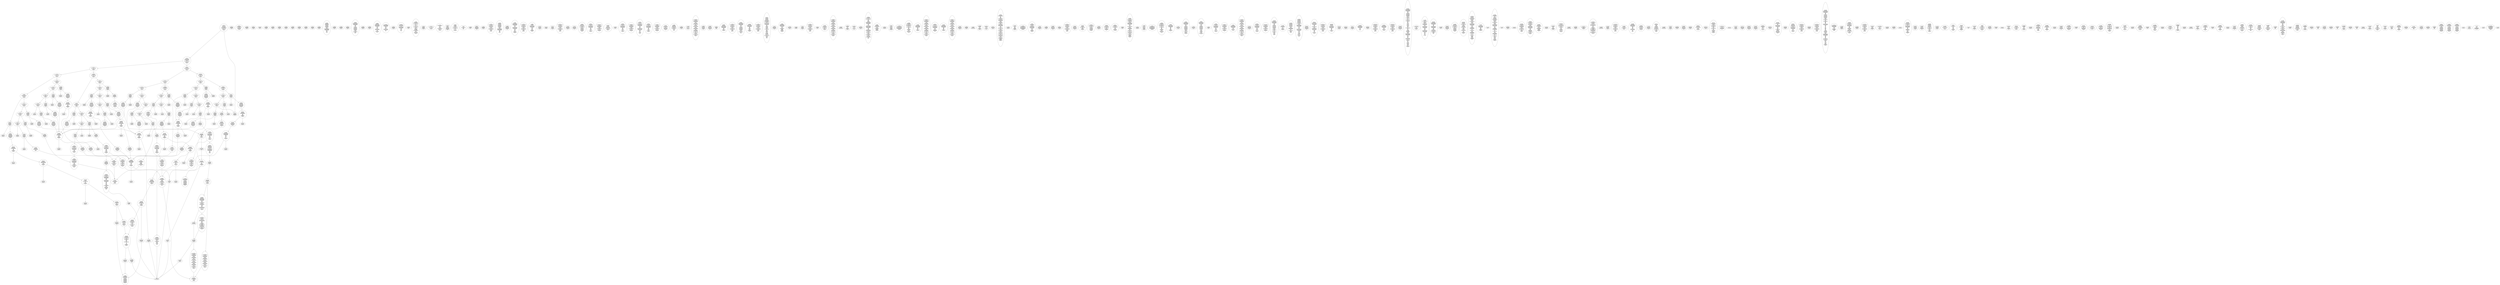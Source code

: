 /* Generated by GvGen v.1.0 (https://www.github.com/stricaud/gvgen) */

digraph G {
compound=true;
   node1 [label="[anywhere]"];
   node2 [label="# 0x0
PUSHX Data
PUSHX Data
MSTORE
PUSHX LogicData
CALLDATASIZE
LT
PUSHX Data
JUMPI
"];
   node3 [label="# 0xd
PUSHX Data
CALLDATALOAD
PUSHX BitData
SHR
PUSHX LogicData
GT
PUSHX Data
JUMPI
"];
   node4 [label="# 0x1e
PUSHX LogicData
GT
PUSHX Data
JUMPI
"];
   node5 [label="# 0x29
PUSHX LogicData
GT
PUSHX Data
JUMPI
"];
   node6 [label="# 0x34
PUSHX LogicData
EQ
PUSHX Data
JUMPI
"];
   node7 [label="# 0x3f
PUSHX LogicData
EQ
PUSHX Data
JUMPI
"];
   node8 [label="# 0x4a
PUSHX LogicData
EQ
PUSHX Data
JUMPI
"];
   node9 [label="# 0x55
PUSHX LogicData
EQ
PUSHX Data
JUMPI
"];
   node10 [label="# 0x60
PUSHX Data
REVERT
"];
   node11 [label="# 0x64
JUMPDEST
PUSHX LogicData
EQ
PUSHX Data
JUMPI
"];
   node12 [label="# 0x70
PUSHX LogicData
EQ
PUSHX Data
JUMPI
"];
   node13 [label="# 0x7b
PUSHX LogicData
EQ
PUSHX Data
JUMPI
"];
   node14 [label="# 0x86
PUSHX LogicData
EQ
PUSHX Data
JUMPI
"];
   node15 [label="# 0x91
PUSHX Data
REVERT
"];
   node16 [label="# 0x95
JUMPDEST
PUSHX LogicData
GT
PUSHX Data
JUMPI
"];
   node17 [label="# 0xa1
PUSHX LogicData
EQ
PUSHX Data
JUMPI
"];
   node18 [label="# 0xac
PUSHX LogicData
EQ
PUSHX Data
JUMPI
"];
   node19 [label="# 0xb7
PUSHX LogicData
EQ
PUSHX Data
JUMPI
"];
   node20 [label="# 0xc2
PUSHX LogicData
EQ
PUSHX Data
JUMPI
"];
   node21 [label="# 0xcd
PUSHX Data
REVERT
"];
   node22 [label="# 0xd1
JUMPDEST
PUSHX LogicData
EQ
PUSHX Data
JUMPI
"];
   node23 [label="# 0xdd
PUSHX LogicData
EQ
PUSHX Data
JUMPI
"];
   node24 [label="# 0xe8
PUSHX LogicData
EQ
PUSHX Data
JUMPI
"];
   node25 [label="# 0xf3
PUSHX Data
REVERT
"];
   node26 [label="# 0xf7
JUMPDEST
PUSHX LogicData
GT
PUSHX Data
JUMPI
"];
   node27 [label="# 0x103
PUSHX LogicData
GT
PUSHX Data
JUMPI
"];
   node28 [label="# 0x10e
PUSHX LogicData
EQ
PUSHX Data
JUMPI
"];
   node29 [label="# 0x119
PUSHX LogicData
EQ
PUSHX Data
JUMPI
"];
   node30 [label="# 0x124
PUSHX LogicData
EQ
PUSHX Data
JUMPI
"];
   node31 [label="# 0x12f
PUSHX LogicData
EQ
PUSHX Data
JUMPI
"];
   node32 [label="# 0x13a
PUSHX Data
REVERT
"];
   node33 [label="# 0x13e
JUMPDEST
PUSHX LogicData
EQ
PUSHX Data
JUMPI
"];
   node34 [label="# 0x14a
PUSHX LogicData
EQ
PUSHX Data
JUMPI
"];
   node35 [label="# 0x155
PUSHX LogicData
EQ
PUSHX Data
JUMPI
"];
   node36 [label="# 0x160
PUSHX Data
REVERT
"];
   node37 [label="# 0x164
JUMPDEST
PUSHX LogicData
GT
PUSHX Data
JUMPI
"];
   node38 [label="# 0x170
PUSHX LogicData
EQ
PUSHX Data
JUMPI
"];
   node39 [label="# 0x17b
PUSHX LogicData
EQ
PUSHX Data
JUMPI
"];
   node40 [label="# 0x186
PUSHX LogicData
EQ
PUSHX Data
JUMPI
"];
   node41 [label="# 0x191
PUSHX LogicData
EQ
PUSHX Data
JUMPI
"];
   node42 [label="# 0x19c
PUSHX Data
REVERT
"];
   node43 [label="# 0x1a0
JUMPDEST
PUSHX LogicData
EQ
PUSHX Data
JUMPI
"];
   node44 [label="# 0x1ac
PUSHX LogicData
EQ
PUSHX Data
JUMPI
"];
   node45 [label="# 0x1b7
PUSHX LogicData
EQ
PUSHX Data
JUMPI
"];
   node46 [label="# 0x1c2
JUMPDEST
PUSHX Data
REVERT
"];
   node47 [label="# 0x1c7
JUMPDEST
CALLVALUE
ISZERO
PUSHX Data
JUMPI
"];
   node48 [label="# 0x1cf
PUSHX Data
REVERT
"];
   node49 [label="# 0x1d3
JUMPDEST
PUSHX Data
PUSHX Data
CALLDATASIZE
PUSHX Data
PUSHX Data
JUMP
"];
   node50 [label="# 0x1e2
JUMPDEST
PUSHX Data
JUMP
"];
   node51 [label="# 0x1e7
JUMPDEST
PUSHX MemData
MLOAD
ISZERO
ISZERO
MSTORE
PUSHX ArithData
ADD
"];
   node52 [label="# 0x1f3
JUMPDEST
PUSHX MemData
MLOAD
SUB
RETURN
"];
   node53 [label="# 0x1fc
JUMPDEST
CALLVALUE
ISZERO
PUSHX Data
JUMPI
"];
   node54 [label="# 0x204
PUSHX Data
REVERT
"];
   node55 [label="# 0x208
JUMPDEST
PUSHX Data
PUSHX Data
JUMP
"];
   node56 [label="# 0x211
JUMPDEST
PUSHX MemData
MLOAD
PUSHX Data
PUSHX Data
JUMP
"];
   node57 [label="# 0x21e
JUMPDEST
CALLVALUE
ISZERO
PUSHX Data
JUMPI
"];
   node58 [label="# 0x226
PUSHX Data
REVERT
"];
   node59 [label="# 0x22a
JUMPDEST
PUSHX Data
PUSHX Data
CALLDATASIZE
PUSHX Data
PUSHX Data
JUMP
"];
   node60 [label="# 0x239
JUMPDEST
PUSHX Data
JUMP
"];
   node61 [label="# 0x23e
JUMPDEST
PUSHX MemData
MLOAD
PUSHX ArithData
PUSHX BitData
PUSHX BitData
SHL
SUB
AND
MSTORE
PUSHX ArithData
ADD
PUSHX Data
JUMP
"];
   node62 [label="# 0x256
JUMPDEST
CALLVALUE
ISZERO
PUSHX Data
JUMPI
"];
   node63 [label="# 0x25e
PUSHX Data
REVERT
"];
   node64 [label="# 0x262
JUMPDEST
PUSHX Data
PUSHX Data
CALLDATASIZE
PUSHX Data
PUSHX Data
JUMP
"];
   node65 [label="# 0x271
JUMPDEST
PUSHX Data
JUMP
"];
   node66 [label="# 0x276
JUMPDEST
STOP
"];
   node67 [label="# 0x278
JUMPDEST
CALLVALUE
ISZERO
PUSHX Data
JUMPI
"];
   node68 [label="# 0x280
PUSHX Data
REVERT
"];
   node69 [label="# 0x284
JUMPDEST
PUSHX StorData
SLOAD
PUSHX StorData
SLOAD
SUB
"];
   node70 [label="# 0x28d
JUMPDEST
PUSHX MemData
MLOAD
MSTORE
PUSHX ArithData
ADD
PUSHX Data
JUMP
"];
   node71 [label="# 0x29b
JUMPDEST
CALLVALUE
ISZERO
PUSHX Data
JUMPI
"];
   node72 [label="# 0x2a3
PUSHX Data
REVERT
"];
   node73 [label="# 0x2a7
JUMPDEST
PUSHX Data
PUSHX Data
CALLDATASIZE
PUSHX Data
PUSHX Data
JUMP
"];
   node74 [label="# 0x2b6
JUMPDEST
PUSHX Data
JUMP
"];
   node75 [label="# 0x2bb
JUMPDEST
CALLVALUE
ISZERO
PUSHX Data
JUMPI
"];
   node76 [label="# 0x2c3
PUSHX Data
REVERT
"];
   node77 [label="# 0x2c7
JUMPDEST
PUSHX Data
PUSHX Data
JUMP
"];
   node78 [label="# 0x2d0
JUMPDEST
CALLVALUE
ISZERO
PUSHX Data
JUMPI
"];
   node79 [label="# 0x2d8
PUSHX Data
REVERT
"];
   node80 [label="# 0x2dc
JUMPDEST
PUSHX Data
PUSHX Data
CALLDATASIZE
PUSHX Data
PUSHX Data
JUMP
"];
   node81 [label="# 0x2eb
JUMPDEST
PUSHX Data
JUMP
"];
   node82 [label="# 0x2f0
JUMPDEST
CALLVALUE
ISZERO
PUSHX Data
JUMPI
"];
   node83 [label="# 0x2f8
PUSHX Data
REVERT
"];
   node84 [label="# 0x2fc
JUMPDEST
PUSHX StorData
SLOAD
PUSHX Data
PUSHX BitData
AND
JUMP
"];
   node85 [label="# 0x30a
JUMPDEST
CALLVALUE
ISZERO
PUSHX Data
JUMPI
"];
   node86 [label="# 0x312
PUSHX Data
REVERT
"];
   node87 [label="# 0x316
JUMPDEST
PUSHX Data
PUSHX Data
CALLDATASIZE
PUSHX Data
PUSHX Data
JUMP
"];
   node88 [label="# 0x325
JUMPDEST
PUSHX Data
JUMP
"];
   node89 [label="# 0x32a
JUMPDEST
CALLVALUE
ISZERO
PUSHX Data
JUMPI
"];
   node90 [label="# 0x332
PUSHX Data
REVERT
"];
   node91 [label="# 0x336
JUMPDEST
PUSHX Data
PUSHX Data
CALLDATASIZE
PUSHX Data
PUSHX Data
JUMP
"];
   node92 [label="# 0x345
JUMPDEST
PUSHX Data
JUMP
"];
   node93 [label="# 0x34a
JUMPDEST
PUSHX Data
PUSHX Data
CALLDATASIZE
PUSHX Data
PUSHX Data
JUMP
"];
   node94 [label="# 0x358
JUMPDEST
PUSHX Data
JUMP
"];
   node95 [label="# 0x35d
JUMPDEST
CALLVALUE
ISZERO
PUSHX Data
JUMPI
"];
   node96 [label="# 0x365
PUSHX Data
REVERT
"];
   node97 [label="# 0x369
JUMPDEST
PUSHX Data
PUSHX Data
CALLDATASIZE
PUSHX Data
PUSHX Data
JUMP
"];
   node98 [label="# 0x378
JUMPDEST
PUSHX Data
JUMP
"];
   node99 [label="# 0x37d
JUMPDEST
CALLVALUE
ISZERO
PUSHX Data
JUMPI
"];
   node100 [label="# 0x385
PUSHX Data
REVERT
"];
   node101 [label="# 0x389
JUMPDEST
PUSHX Data
PUSHX Data
JUMP
"];
   node102 [label="# 0x392
JUMPDEST
CALLVALUE
ISZERO
PUSHX Data
JUMPI
"];
   node103 [label="# 0x39a
PUSHX Data
REVERT
"];
   node104 [label="# 0x39e
JUMPDEST
PUSHX Data
PUSHX Data
CALLDATASIZE
PUSHX Data
PUSHX Data
JUMP
"];
   node105 [label="# 0x3ad
JUMPDEST
PUSHX Data
JUMP
"];
   node106 [label="# 0x3b2
JUMPDEST
CALLVALUE
ISZERO
PUSHX Data
JUMPI
"];
   node107 [label="# 0x3ba
PUSHX Data
REVERT
"];
   node108 [label="# 0x3be
JUMPDEST
PUSHX Data
PUSHX Data
JUMP
"];
   node109 [label="# 0x3c7
JUMPDEST
CALLVALUE
ISZERO
PUSHX Data
JUMPI
"];
   node110 [label="# 0x3cf
PUSHX Data
REVERT
"];
   node111 [label="# 0x3d3
JUMPDEST
PUSHX StorData
SLOAD
PUSHX ArithData
PUSHX BitData
PUSHX BitData
SHL
SUB
AND
PUSHX Data
JUMP
"];
   node112 [label="# 0x3e5
JUMPDEST
CALLVALUE
ISZERO
PUSHX Data
JUMPI
"];
   node113 [label="# 0x3ed
PUSHX Data
REVERT
"];
   node114 [label="# 0x3f1
JUMPDEST
PUSHX Data
PUSHX Data
JUMP
"];
   node115 [label="# 0x3fa
JUMPDEST
CALLVALUE
ISZERO
PUSHX Data
JUMPI
"];
   node116 [label="# 0x402
PUSHX Data
REVERT
"];
   node117 [label="# 0x406
JUMPDEST
PUSHX Data
PUSHX Data
CALLDATASIZE
PUSHX Data
PUSHX Data
JUMP
"];
   node118 [label="# 0x415
JUMPDEST
PUSHX Data
JUMP
"];
   node119 [label="# 0x41a
JUMPDEST
CALLVALUE
ISZERO
PUSHX Data
JUMPI
"];
   node120 [label="# 0x422
PUSHX Data
REVERT
"];
   node121 [label="# 0x426
JUMPDEST
PUSHX Data
PUSHX Data
CALLDATASIZE
PUSHX Data
PUSHX Data
JUMP
"];
   node122 [label="# 0x435
JUMPDEST
PUSHX Data
JUMP
"];
   node123 [label="# 0x43a
JUMPDEST
CALLVALUE
ISZERO
PUSHX Data
JUMPI
"];
   node124 [label="# 0x442
PUSHX Data
REVERT
"];
   node125 [label="# 0x446
JUMPDEST
PUSHX Data
PUSHX Data
CALLDATASIZE
PUSHX Data
PUSHX Data
JUMP
"];
   node126 [label="# 0x455
JUMPDEST
PUSHX Data
PUSHX Data
MSTORE
PUSHX Data
MSTORE
PUSHX Data
SHA3
SLOAD
PUSHX ArithData
PUSHX BitData
PUSHX BitData
SHL
SUB
AND
JUMP
"];
   node127 [label="# 0x470
JUMPDEST
CALLVALUE
ISZERO
PUSHX Data
JUMPI
"];
   node128 [label="# 0x478
PUSHX Data
REVERT
"];
   node129 [label="# 0x47c
JUMPDEST
PUSHX Data
PUSHX Data
CALLDATASIZE
PUSHX Data
PUSHX Data
JUMP
"];
   node130 [label="# 0x48b
JUMPDEST
PUSHX Data
JUMP
"];
   node131 [label="# 0x490
JUMPDEST
CALLVALUE
ISZERO
PUSHX Data
JUMPI
"];
   node132 [label="# 0x498
PUSHX Data
REVERT
"];
   node133 [label="# 0x49c
JUMPDEST
PUSHX Data
PUSHX Data
CALLDATASIZE
PUSHX Data
PUSHX Data
JUMP
"];
   node134 [label="# 0x4ab
JUMPDEST
PUSHX Data
JUMP
"];
   node135 [label="# 0x4b0
JUMPDEST
CALLVALUE
ISZERO
PUSHX Data
JUMPI
"];
   node136 [label="# 0x4b8
PUSHX Data
REVERT
"];
   node137 [label="# 0x4bc
JUMPDEST
PUSHX Data
PUSHX Data
JUMP
"];
   node138 [label="# 0x4e4
JUMPDEST
CALLVALUE
ISZERO
PUSHX Data
JUMPI
"];
   node139 [label="# 0x4ec
PUSHX Data
REVERT
"];
   node140 [label="# 0x4f0
JUMPDEST
PUSHX Data
PUSHX StorData
SLOAD
JUMP
"];
   node141 [label="# 0x4fa
JUMPDEST
CALLVALUE
ISZERO
PUSHX Data
JUMPI
"];
   node142 [label="# 0x502
PUSHX Data
REVERT
"];
   node143 [label="# 0x506
JUMPDEST
PUSHX Data
PUSHX Data
CALLDATASIZE
PUSHX Data
PUSHX Data
JUMP
"];
   node144 [label="# 0x515
JUMPDEST
PUSHX Data
JUMP
"];
   node145 [label="# 0x51a
JUMPDEST
CALLVALUE
ISZERO
PUSHX Data
JUMPI
"];
   node146 [label="# 0x522
PUSHX Data
REVERT
"];
   node147 [label="# 0x526
JUMPDEST
PUSHX Data
PUSHX Data
CALLDATASIZE
PUSHX Data
PUSHX Data
JUMP
"];
   node148 [label="# 0x535
JUMPDEST
PUSHX ArithData
PUSHX BitData
PUSHX BitData
SHL
SUB
AND
PUSHX Data
MSTORE
PUSHX Data
PUSHX Data
MSTORE
PUSHX Data
SHA3
SLOAD
PUSHX BitData
AND
JUMP
"];
   node149 [label="# 0x553
JUMPDEST
CALLVALUE
ISZERO
PUSHX Data
JUMPI
"];
   node150 [label="# 0x55b
PUSHX Data
REVERT
"];
   node151 [label="# 0x55f
JUMPDEST
PUSHX Data
PUSHX Data
CALLDATASIZE
PUSHX Data
PUSHX Data
JUMP
"];
   node152 [label="# 0x56e
JUMPDEST
PUSHX Data
JUMP
"];
   node153 [label="# 0x573
JUMPDEST
CALLVALUE
ISZERO
PUSHX Data
JUMPI
"];
   node154 [label="# 0x57b
PUSHX Data
REVERT
"];
   node155 [label="# 0x57f
JUMPDEST
PUSHX Data
PUSHX Data
CALLDATASIZE
PUSHX Data
PUSHX Data
JUMP
"];
   node156 [label="# 0x58e
JUMPDEST
PUSHX Data
JUMP
"];
   node157 [label="# 0x593
JUMPDEST
PUSHX Data
PUSHX ArithData
PUSHX BitData
PUSHX BitData
SHL
SUB
NOT
AND
PUSHX BitData
PUSHX BitData
SHL
EQ
PUSHX Data
JUMPI
"];
   node158 [label="# 0x5af
PUSHX ArithData
PUSHX BitData
PUSHX BitData
SHL
SUB
NOT
AND
PUSHX BitData
PUSHX BitData
SHL
EQ
"];
   node159 [label="# 0x5c4
JUMPDEST
PUSHX Data
JUMPI
"];
   node160 [label="# 0x5ca
PUSHX BitData
PUSHX BitData
SHL
PUSHX ArithData
PUSHX BitData
PUSHX BitData
SHL
SUB
NOT
AND
EQ
"];
   node161 [label="# 0x5df
JUMPDEST
JUMP
"];
   node162 [label="# 0x5e5
JUMPDEST
PUSHX Data
PUSHX StorData
SLOAD
PUSHX Data
PUSHX Data
JUMP
"];
   node163 [label="# 0x5f4
JUMPDEST
PUSHX ArithData
ADD
PUSHX ArithData
DIV
MUL
PUSHX ArithData
ADD
PUSHX MemData
MLOAD
ADD
PUSHX Data
MSTORE
MSTORE
PUSHX ArithData
ADD
SLOAD
PUSHX Data
PUSHX Data
JUMP
"];
   node164 [label="# 0x620
JUMPDEST
ISZERO
PUSHX Data
JUMPI
"];
   node165 [label="# 0x627
PUSHX LogicData
LT
PUSHX Data
JUMPI
"];
   node166 [label="# 0x62f
PUSHX ArithData
SLOAD
DIV
MUL
MSTORE
PUSHX ArithData
ADD
PUSHX Data
JUMP
"];
   node167 [label="# 0x642
JUMPDEST
ADD
PUSHX Data
MSTORE
PUSHX Data
PUSHX Data
SHA3
"];
   node168 [label="# 0x650
JUMPDEST
SLOAD
MSTORE
PUSHX ArithData
ADD
PUSHX ArithData
ADD
GT
PUSHX Data
JUMPI
"];
   node169 [label="# 0x664
SUB
PUSHX BitData
AND
ADD
"];
   node170 [label="# 0x66d
JUMPDEST
JUMP
"];
   node171 [label="# 0x677
JUMPDEST
PUSHX Data
PUSHX Data
PUSHX Data
JUMP
"];
   node172 [label="# 0x682
JUMPDEST
PUSHX Data
JUMPI
"];
   node173 [label="# 0x687
PUSHX MemData
MLOAD
PUSHX BitData
PUSHX BitData
SHL
MSTORE
PUSHX ArithData
ADD
PUSHX MemData
MLOAD
SUB
REVERT
"];
   node174 [label="# 0x69f
JUMPDEST
PUSHX Data
MSTORE
PUSHX Data
PUSHX Data
MSTORE
PUSHX Data
SHA3
SLOAD
PUSHX ArithData
PUSHX BitData
PUSHX BitData
SHL
SUB
AND
JUMP
"];
   node175 [label="# 0x6bb
JUMPDEST
PUSHX Data
PUSHX Data
PUSHX Data
JUMP
"];
   node176 [label="# 0x6c6
JUMPDEST
PUSHX ArithData
PUSHX BitData
PUSHX BitData
SHL
SUB
AND
PUSHX ArithData
PUSHX BitData
PUSHX BitData
SHL
SUB
AND
EQ
ISZERO
PUSHX Data
JUMPI
"];
   node177 [label="# 0x6e3
PUSHX MemData
MLOAD
PUSHX BitData
PUSHX BitData
SHL
MSTORE
PUSHX ArithData
ADD
PUSHX MemData
MLOAD
SUB
REVERT
"];
   node178 [label="# 0x6fb
JUMPDEST
CALLER
PUSHX ArithData
PUSHX BitData
PUSHX BitData
SHL
SUB
AND
EQ
ISZERO
PUSHX Data
JUMPI
"];
   node179 [label="# 0x70f
PUSHX Data
CALLER
PUSHX Data
JUMP
"];
   node180 [label="# 0x719
JUMPDEST
ISZERO
"];
   node181 [label="# 0x71b
JUMPDEST
ISZERO
PUSHX Data
JUMPI
"];
   node182 [label="# 0x721
PUSHX MemData
MLOAD
PUSHX BitData
PUSHX BitData
SHL
MSTORE
PUSHX ArithData
ADD
PUSHX MemData
MLOAD
SUB
REVERT
"];
   node183 [label="# 0x739
JUMPDEST
PUSHX Data
PUSHX Data
JUMP
"];
   node184 [label="# 0x744
JUMPDEST
JUMP
"];
   node185 [label="# 0x749
JUMPDEST
PUSHX Data
PUSHX Data
JUMP
"];
   node186 [label="# 0x754
JUMPDEST
PUSHX StorData
SLOAD
PUSHX ArithData
PUSHX BitData
PUSHX BitData
SHL
SUB
AND
CALLER
EQ
PUSHX Data
JUMPI
"];
   node187 [label="# 0x767
PUSHX MemData
MLOAD
PUSHX BitData
PUSHX BitData
SHL
MSTORE
PUSHX ArithData
ADD
PUSHX Data
PUSHX Data
JUMP
"];
   node188 [label="# 0x77e
JUMPDEST
PUSHX MemData
MLOAD
SUB
REVERT
"];
   node189 [label="# 0x787
JUMPDEST
SELFBALANCE
PUSHX Data
PUSHX Data
PUSHX StorData
SLOAD
PUSHX ArithData
PUSHX BitData
PUSHX BitData
SHL
SUB
AND
JUMP
"];
   node190 [label="# 0x79d
JUMPDEST
PUSHX Data
JUMP
"];
   node191 [label="# 0x7a3
JUMPDEST
JUMP
"];
   node192 [label="# 0x7a6
JUMPDEST
PUSHX Data
PUSHX MemData
MLOAD
PUSHX ArithData
ADD
PUSHX Data
MSTORE
PUSHX Data
MSTORE
PUSHX Data
JUMP
"];
   node193 [label="# 0x7c1
JUMPDEST
PUSHX StorData
SLOAD
PUSHX ArithData
PUSHX BitData
PUSHX BitData
SHL
SUB
AND
CALLER
EQ
PUSHX Data
JUMPI
"];
   node194 [label="# 0x7d4
PUSHX MemData
MLOAD
PUSHX BitData
PUSHX BitData
SHL
MSTORE
PUSHX ArithData
ADD
PUSHX Data
PUSHX Data
JUMP
"];
   node195 [label="# 0x7eb
JUMPDEST
MLOAD
PUSHX Data
PUSHX Data
PUSHX ArithData
ADD
PUSHX Data
JUMP
"];
   node196 [label="# 0x7fe
JUMPDEST
JUMP
"];
   node197 [label="# 0x802
JUMPDEST
PUSHX StorData
SLOAD
PUSHX ArithData
PUSHX BitData
PUSHX BitData
SHL
SUB
AND
CALLER
EQ
PUSHX Data
JUMPI
"];
   node198 [label="# 0x815
PUSHX MemData
MLOAD
PUSHX BitData
PUSHX BitData
SHL
MSTORE
PUSHX ArithData
ADD
PUSHX Data
PUSHX Data
JUMP
"];
   node199 [label="# 0x82c
JUMPDEST
PUSHX StorData
SLOAD
PUSHX ArithData
PUSHX BitData
PUSHX BitData
SHL
SUB
NOT
AND
PUSHX ArithData
PUSHX BitData
PUSHX BitData
SHL
SUB
AND
OR
SSTORE
JUMP
"];
   node200 [label="# 0x84e
JUMPDEST
PUSHX StorData
SLOAD
PUSHX ArithData
PUSHX BitData
PUSHX BitData
SHL
SUB
AND
CALLER
EQ
PUSHX Data
JUMPI
"];
   node201 [label="# 0x861
PUSHX MemData
MLOAD
PUSHX BitData
PUSHX BitData
SHL
MSTORE
PUSHX ArithData
ADD
PUSHX Data
PUSHX Data
JUMP
"];
   node202 [label="# 0x878
JUMPDEST
PUSHX StorData
SLOAD
PUSHX Data
PUSHX Data
PUSHX Data
JUMP
"];
   node203 [label="# 0x886
JUMPDEST
PUSHX Data
PUSHX Data
PUSHX StorData
SLOAD
PUSHX StorData
SLOAD
SUB
JUMP
"];
   node204 [label="# 0x897
JUMPDEST
PUSHX Data
JUMP
"];
   node205 [label="# 0x89d
JUMPDEST
LT
PUSHX Data
JUMPI
"];
   node206 [label="# 0x8a3
PUSHX MemData
MLOAD
PUSHX BitData
PUSHX BitData
SHL
MSTORE
PUSHX Data
PUSHX ArithData
ADD
MSTORE
PUSHX Data
PUSHX ArithData
ADD
MSTORE
PUSHX Data
PUSHX ArithData
ADD
MSTORE
PUSHX BitData
PUSHX BitData
SHL
PUSHX ArithData
ADD
MSTORE
PUSHX ArithData
ADD
PUSHX Data
JUMP
"];
   node207 [label="# 0x8fb
JUMPDEST
PUSHX Data
CALLER
PUSHX Data
JUMP
"];
   node208 [label="# 0x905
JUMPDEST
PUSHX Data
PUSHX Data
PUSHX Data
JUMP
"];
   node209 [label="# 0x910
JUMPDEST
MLOAD
JUMP
"];
   node210 [label="# 0x917
JUMPDEST
PUSHX StorData
SLOAD
PUSHX ArithData
PUSHX BitData
PUSHX BitData
SHL
SUB
AND
CALLER
EQ
PUSHX Data
JUMPI
"];
   node211 [label="# 0x92a
PUSHX MemData
MLOAD
PUSHX BitData
PUSHX BitData
SHL
MSTORE
PUSHX ArithData
ADD
PUSHX Data
PUSHX Data
JUMP
"];
   node212 [label="# 0x941
JUMPDEST
PUSHX StorData
SLOAD
PUSHX BitData
NOT
AND
PUSHX BitData
AND
ISZERO
OR
SSTORE
JUMP
"];
   node213 [label="# 0x955
JUMPDEST
PUSHX Data
PUSHX ArithData
PUSHX BitData
PUSHX BitData
SHL
SUB
AND
PUSHX Data
JUMPI
"];
   node214 [label="# 0x966
PUSHX MemData
MLOAD
PUSHX BitData
PUSHX BitData
SHL
MSTORE
PUSHX ArithData
ADD
PUSHX MemData
MLOAD
SUB
REVERT
"];
   node215 [label="# 0x97e
JUMPDEST
PUSHX ArithData
PUSHX BitData
PUSHX BitData
SHL
SUB
AND
PUSHX Data
MSTORE
PUSHX Data
PUSHX Data
MSTORE
PUSHX Data
SHA3
SLOAD
PUSHX BitData
AND
JUMP
"];
   node216 [label="# 0x9a4
JUMPDEST
PUSHX StorData
SLOAD
PUSHX ArithData
PUSHX BitData
PUSHX BitData
SHL
SUB
AND
CALLER
EQ
PUSHX Data
JUMPI
"];
   node217 [label="# 0x9b7
PUSHX MemData
MLOAD
PUSHX BitData
PUSHX BitData
SHL
MSTORE
PUSHX ArithData
ADD
PUSHX Data
PUSHX Data
JUMP
"];
   node218 [label="# 0x9ce
JUMPDEST
PUSHX Data
PUSHX Data
PUSHX Data
JUMP
"];
   node219 [label="# 0x9d8
JUMPDEST
JUMP
"];
   node220 [label="# 0x9da
JUMPDEST
PUSHX Data
PUSHX StorData
SLOAD
PUSHX Data
PUSHX Data
JUMP
"];
   node221 [label="# 0x9e9
JUMPDEST
PUSHX ArithData
PUSHX BitData
PUSHX BitData
SHL
SUB
AND
CALLER
EQ
ISZERO
PUSHX Data
JUMPI
"];
   node222 [label="# 0x9fb
PUSHX MemData
MLOAD
PUSHX BitData
PUSHX BitData
SHL
MSTORE
PUSHX ArithData
ADD
PUSHX MemData
MLOAD
SUB
REVERT
"];
   node223 [label="# 0xa13
JUMPDEST
CALLER
PUSHX Data
MSTORE
PUSHX Data
PUSHX ArithData
MSTORE
PUSHX MemData
SHA3
PUSHX ArithData
PUSHX BitData
PUSHX BitData
SHL
SUB
AND
MSTORE
MSTORE
SHA3
SLOAD
PUSHX BitData
NOT
AND
ISZERO
ISZERO
OR
SSTORE
MLOAD
MSTORE
PUSHX Data
ADD
PUSHX MemData
MLOAD
SUB
LOGX
JUMP
"];
   node224 [label="# 0xa7f
JUMPDEST
PUSHX Data
PUSHX Data
JUMP
"];
   node225 [label="# 0xa8a
JUMPDEST
PUSHX ArithData
PUSHX BitData
PUSHX BitData
SHL
SUB
AND
EXTCODESIZE
ISZERO
ISZERO
ISZERO
PUSHX Data
JUMPI
"];
   node226 [label="# 0xa9e
PUSHX Data
PUSHX Data
JUMP
"];
   node227 [label="# 0xaaa
JUMPDEST
ISZERO
"];
   node228 [label="# 0xaac
JUMPDEST
ISZERO
PUSHX Data
JUMPI
"];
   node229 [label="# 0xab2
PUSHX MemData
MLOAD
PUSHX BitData
PUSHX BitData
SHL
MSTORE
PUSHX ArithData
ADD
PUSHX MemData
MLOAD
SUB
REVERT
"];
   node230 [label="# 0xaca
JUMPDEST
JUMP
"];
   node231 [label="# 0xad0
JUMPDEST
PUSHX StorData
SLOAD
PUSHX BitData
AND
PUSHX Data
JUMPI
"];
   node232 [label="# 0xadb
PUSHX MemData
MLOAD
PUSHX BitData
PUSHX BitData
SHL
MSTORE
PUSHX Data
PUSHX ArithData
ADD
MSTORE
PUSHX Data
PUSHX ArithData
ADD
MSTORE
PUSHX Data
PUSHX ArithData
ADD
MSTORE
PUSHX BitData
PUSHX BitData
SHL
PUSHX ArithData
ADD
MSTORE
PUSHX ArithData
ADD
PUSHX Data
JUMP
"];
   node233 [label="# 0xb2d
JUMPDEST
PUSHX Data
"];
   node234 [label="# 0xb30
JUMPDEST
MLOAD
LT
ISZERO
PUSHX Data
JUMPI
"];
   node235 [label="# 0xb3a
PUSHX Data
MLOAD
LT
PUSHX Data
JUMPI
"];
   node236 [label="# 0xb46
PUSHX Data
PUSHX Data
JUMP
"];
   node237 [label="# 0xb4d
JUMPDEST
PUSHX ArithData
MUL
PUSHX ArithData
ADD
ADD
MLOAD
CALLER
PUSHX ArithData
PUSHX BitData
PUSHX BitData
SHL
SUB
AND
PUSHX BitData
PUSHX ArithData
PUSHX BitData
PUSHX BitData
SHL
SUB
AND
PUSHX BitData
PUSHX MemData
MLOAD
PUSHX BitData
AND
PUSHX BitData
SHL
MSTORE
PUSHX ArithData
ADD
PUSHX Data
MSTORE
PUSHX ArithData
ADD
JUMP
"];
   node238 [label="# 0xbaf
JUMPDEST
PUSHX Data
PUSHX MemData
MLOAD
SUB
EXTCODESIZE
ISZERO
ISZERO
PUSHX Data
JUMPI
"];
   node239 [label="# 0xbc3
PUSHX Data
REVERT
"];
   node240 [label="# 0xbc7
JUMPDEST
GAS
STATICCALL
ISZERO
ISZERO
PUSHX Data
JUMPI
"];
   node241 [label="# 0xbd2
RETURNDATASIZE
PUSHX Data
RETURNDATACOPY
RETURNDATASIZE
PUSHX Data
REVERT
"];
   node242 [label="# 0xbdb
JUMPDEST
PUSHX MemData
MLOAD
RETURNDATASIZE
PUSHX BitData
NOT
PUSHX ArithData
ADD
AND
ADD
PUSHX Data
MSTORE
ADD
PUSHX Data
PUSHX Data
JUMP
"];
   node243 [label="# 0xbff
JUMPDEST
PUSHX ArithData
PUSHX BitData
PUSHX BitData
SHL
SUB
AND
EQ
PUSHX Data
JUMPI
"];
   node244 [label="# 0xc0e
PUSHX MemData
MLOAD
PUSHX BitData
PUSHX BitData
SHL
MSTORE
PUSHX Data
PUSHX ArithData
ADD
MSTORE
PUSHX Data
PUSHX ArithData
ADD
MSTORE
PUSHX Data
PUSHX ArithData
ADD
MSTORE
PUSHX BitData
PUSHX BitData
SHL
PUSHX ArithData
ADD
MSTORE
PUSHX ArithData
ADD
PUSHX Data
JUMP
"];
   node245 [label="# 0xc73
JUMPDEST
PUSHX StorData
SLOAD
PUSHX ArithData
PUSHX BitData
PUSHX BitData
SHL
SUB
AND
PUSHX Data
PUSHX Data
JUMP
"];
   node246 [label="# 0xc88
JUMPDEST
PUSHX ArithData
PUSHX BitData
PUSHX BitData
SHL
SUB
AND
EQ
PUSHX Data
JUMPI
"];
   node247 [label="# 0xc97
PUSHX MemData
MLOAD
PUSHX BitData
PUSHX BitData
SHL
MSTORE
PUSHX Data
PUSHX ArithData
ADD
MSTORE
PUSHX Data
PUSHX ArithData
ADD
MSTORE
PUSHX Data
PUSHX ArithData
ADD
MSTORE
PUSHX BitData
PUSHX BitData
SHL
PUSHX ArithData
ADD
MSTORE
PUSHX ArithData
ADD
PUSHX Data
JUMP
"];
   node248 [label="# 0xcef
JUMPDEST
PUSHX Data
PUSHX Data
JUMP
"];
   node249 [label="# 0xcfa
JUMPDEST
PUSHX Data
JUMP
"];
   node250 [label="# 0xd02
JUMPDEST
PUSHX Data
"];
   node251 [label="# 0xd06
JUMPDEST
MLOAD
LT
ISZERO
PUSHX Data
JUMPI
"];
   node252 [label="# 0xd10
PUSHX Data
MLOAD
LT
PUSHX Data
JUMPI
"];
   node253 [label="# 0xd1c
PUSHX Data
PUSHX Data
JUMP
"];
   node254 [label="# 0xd23
JUMPDEST
PUSHX ArithData
MUL
ADD
ADD
MLOAD
PUSHX MemData
MLOAD
PUSHX BitData
PUSHX BitData
SHL
MSTORE
CALLER
PUSHX ArithData
ADD
MSTORE
PUSHX ArithData
PUSHX BitData
PUSHX BitData
SHL
SUB
PUSHX BitData
AND
PUSHX ArithData
ADD
MSTORE
PUSHX ArithData
ADD
MSTORE
PUSHX BitData
AND
PUSHX Data
PUSHX ArithData
ADD
PUSHX Data
PUSHX MemData
MLOAD
SUB
PUSHX Data
EXTCODESIZE
ISZERO
ISZERO
PUSHX Data
JUMPI
"];
   node255 [label="# 0xdbf
PUSHX Data
REVERT
"];
   node256 [label="# 0xdc3
JUMPDEST
GAS
CALL
ISZERO
ISZERO
PUSHX Data
JUMPI
"];
   node257 [label="# 0xdce
RETURNDATASIZE
PUSHX Data
RETURNDATACOPY
RETURNDATASIZE
PUSHX Data
REVERT
"];
   node258 [label="# 0xdd7
JUMPDEST
PUSHX StorData
SLOAD
PUSHX Data
PUSHX ArithData
PUSHX BitData
PUSHX BitData
SHL
SUB
AND
CALLER
PUSHX Data
JUMP
"];
   node259 [label="# 0xdf3
JUMPDEST
PUSHX Data
PUSHX Data
JUMP
"];
   node260 [label="# 0xdfe
JUMPDEST
PUSHX Data
JUMP
"];
   node261 [label="# 0xe06
JUMPDEST
PUSHX Data
PUSHX Data
PUSHX Data
JUMP
"];
   node262 [label="# 0xe11
JUMPDEST
PUSHX Data
JUMPI
"];
   node263 [label="# 0xe16
PUSHX MemData
MLOAD
PUSHX BitData
PUSHX BitData
SHL
MSTORE
PUSHX ArithData
ADD
PUSHX MemData
MLOAD
SUB
REVERT
"];
   node264 [label="# 0xe2e
JUMPDEST
PUSHX Data
PUSHX Data
PUSHX Data
JUMP
"];
   node265 [label="# 0xe38
JUMPDEST
MLOAD
PUSHX LogicData
EQ
ISZERO
PUSHX Data
JUMPI
"];
   node266 [label="# 0xe45
PUSHX MemData
MLOAD
PUSHX ArithData
ADD
PUSHX Data
MSTORE
PUSHX Data
MSTORE
PUSHX Data
JUMP
"];
   node267 [label="# 0xe59
JUMPDEST
PUSHX Data
PUSHX Data
JUMP
"];
   node268 [label="# 0xe63
JUMPDEST
PUSHX MemData
MLOAD
PUSHX ArithData
ADD
PUSHX Data
PUSHX Data
JUMP
"];
   node269 [label="# 0xe74
JUMPDEST
PUSHX MemData
MLOAD
PUSHX ArithData
SUB
SUB
MSTORE
PUSHX Data
MSTORE
"];
   node270 [label="# 0xe84
JUMPDEST
JUMP
"];
   node271 [label="# 0xe8b
JUMPDEST
PUSHX MemData
MLOAD
PUSHX BitData
PUSHX BitData
SHL
MSTORE
PUSHX ArithData
PUSHX BitData
PUSHX BitData
SHL
SUB
AND
PUSHX ArithData
ADD
MSTORE
PUSHX Data
PUSHX BitData
AND
AND
PUSHX Data
PUSHX ArithData
ADD
PUSHX Data
PUSHX MemData
MLOAD
SUB
EXTCODESIZE
ISZERO
ISZERO
PUSHX Data
JUMPI
"];
   node272 [label="# 0xef2
PUSHX Data
REVERT
"];
   node273 [label="# 0xef6
JUMPDEST
GAS
STATICCALL
ISZERO
ISZERO
PUSHX Data
JUMPI
"];
   node274 [label="# 0xf01
RETURNDATASIZE
PUSHX Data
RETURNDATACOPY
RETURNDATASIZE
PUSHX Data
REVERT
"];
   node275 [label="# 0xf0a
JUMPDEST
PUSHX MemData
MLOAD
RETURNDATASIZE
PUSHX BitData
NOT
PUSHX ArithData
ADD
AND
ADD
PUSHX Data
MSTORE
ADD
PUSHX Data
PUSHX Data
JUMP
"];
   node276 [label="# 0xf2e
JUMPDEST
PUSHX ArithData
PUSHX BitData
PUSHX BitData
SHL
SUB
AND
EQ
ISZERO
PUSHX Data
JUMPI
"];
   node277 [label="# 0xf3e
PUSHX Data
PUSHX Data
JUMP
"];
   node278 [label="# 0xf47
JUMPDEST
PUSHX ArithData
PUSHX BitData
PUSHX BitData
SHL
SUB
AND
PUSHX Data
MSTORE
PUSHX Data
PUSHX Data
MSTORE
PUSHX Data
SHA3
SLOAD
PUSHX BitData
AND
ISZERO
PUSHX Data
JUMPI
"];
   node279 [label="# 0xf69
PUSHX Data
PUSHX Data
JUMP
"];
   node280 [label="# 0xf72
JUMPDEST
PUSHX ArithData
PUSHX BitData
PUSHX BitData
SHL
SUB
AND
PUSHX Data
MSTORE
PUSHX Data
PUSHX Data
MSTORE
PUSHX Data
SHA3
AND
MSTORE
MSTORE
SHA3
SLOAD
PUSHX BitData
AND
"];
   node281 [label="# 0xf9c
JUMPDEST
JUMP
"];
   node282 [label="# 0xfa4
JUMPDEST
PUSHX StorData
SLOAD
PUSHX ArithData
PUSHX BitData
PUSHX BitData
SHL
SUB
AND
CALLER
EQ
PUSHX Data
JUMPI
"];
   node283 [label="# 0xfb7
PUSHX MemData
MLOAD
PUSHX BitData
PUSHX BitData
SHL
MSTORE
PUSHX ArithData
ADD
PUSHX Data
PUSHX Data
JUMP
"];
   node284 [label="# 0xfce
JUMPDEST
PUSHX ArithData
PUSHX BitData
PUSHX BitData
SHL
SUB
AND
PUSHX Data
JUMPI
"];
   node285 [label="# 0xfdd
PUSHX MemData
MLOAD
PUSHX BitData
PUSHX BitData
SHL
MSTORE
PUSHX Data
PUSHX ArithData
ADD
MSTORE
PUSHX Data
PUSHX ArithData
ADD
MSTORE
PUSHX Data
PUSHX ArithData
ADD
MSTORE
PUSHX BitData
PUSHX BitData
SHL
PUSHX ArithData
ADD
MSTORE
PUSHX ArithData
ADD
PUSHX Data
JUMP
"];
   node286 [label="# 0x1033
JUMPDEST
PUSHX Data
PUSHX Data
JUMP
"];
   node287 [label="# 0x103c
JUMPDEST
PUSHX StorData
SLOAD
PUSHX ArithData
PUSHX BitData
PUSHX BitData
SHL
SUB
AND
CALLER
EQ
PUSHX Data
JUMPI
"];
   node288 [label="# 0x104f
PUSHX MemData
MLOAD
PUSHX BitData
PUSHX BitData
SHL
MSTORE
PUSHX ArithData
ADD
PUSHX Data
PUSHX Data
JUMP
"];
   node289 [label="# 0x1066
JUMPDEST
PUSHX ArithData
PUSHX BitData
PUSHX BitData
SHL
SUB
AND
PUSHX Data
MSTORE
PUSHX Data
PUSHX Data
MSTORE
PUSHX Data
SHA3
SLOAD
PUSHX BitData
NOT
AND
PUSHX BitData
AND
ISZERO
OR
SSTORE
JUMP
"];
   node290 [label="# 0x108f
JUMPDEST
PUSHX StorData
SLOAD
LT
ISZERO
PUSHX Data
JUMPI
"];
   node291 [label="# 0x109c
PUSHX Data
MSTORE
PUSHX Data
PUSHX Data
MSTORE
PUSHX Data
SHA3
SLOAD
PUSHX BitData
PUSHX BitData
SHL
DIV
PUSHX BitData
AND
ISZERO
JUMP
"];
   node292 [label="# 0x10ba
JUMPDEST
PUSHX Data
MSTORE
PUSHX Data
PUSHX Data
MSTORE
PUSHX MemData
SHA3
SLOAD
PUSHX ArithData
PUSHX BitData
PUSHX BitData
SHL
SUB
NOT
AND
PUSHX ArithData
PUSHX BitData
PUSHX BitData
SHL
SUB
AND
OR
SSTORE
MLOAD
AND
PUSHX Data
LOGX
JUMP
"];
   node293 [label="# 0x1116
JUMPDEST
PUSHX Data
PUSHX Data
PUSHX Data
JUMP
"];
   node294 [label="# 0x1121
JUMPDEST
PUSHX ArithData
PUSHX BitData
PUSHX BitData
SHL
SUB
AND
PUSHX ArithData
ADD
MLOAD
PUSHX ArithData
PUSHX BitData
PUSHX BitData
SHL
SUB
AND
EQ
PUSHX Data
JUMPI
"];
   node295 [label="# 0x1141
PUSHX MemData
MLOAD
PUSHX BitData
PUSHX BitData
SHL
MSTORE
PUSHX ArithData
ADD
PUSHX MemData
MLOAD
SUB
REVERT
"];
   node296 [label="# 0x1158
JUMPDEST
PUSHX Data
CALLER
PUSHX ArithData
PUSHX BitData
PUSHX BitData
SHL
SUB
AND
EQ
PUSHX Data
JUMPI
"];
   node297 [label="# 0x116c
PUSHX Data
CALLER
PUSHX Data
JUMP
"];
   node298 [label="# 0x1176
JUMPDEST
PUSHX Data
JUMPI
"];
   node299 [label="# 0x117c
CALLER
PUSHX Data
PUSHX Data
JUMP
"];
   node300 [label="# 0x1186
JUMPDEST
PUSHX ArithData
PUSHX BitData
PUSHX BitData
SHL
SUB
AND
EQ
"];
   node301 [label="# 0x1191
JUMPDEST
PUSHX Data
JUMPI
"];
   node302 [label="# 0x1199
PUSHX MemData
MLOAD
PUSHX BitData
PUSHX BitData
SHL
MSTORE
PUSHX ArithData
ADD
PUSHX MemData
MLOAD
SUB
REVERT
"];
   node303 [label="# 0x11b1
JUMPDEST
PUSHX ArithData
PUSHX BitData
PUSHX BitData
SHL
SUB
AND
PUSHX Data
JUMPI
"];
   node304 [label="# 0x11c0
PUSHX MemData
MLOAD
PUSHX BitData
PUSHX BitData
SHL
MSTORE
PUSHX ArithData
ADD
PUSHX MemData
MLOAD
SUB
REVERT
"];
   node305 [label="# 0x11d8
JUMPDEST
PUSHX Data
PUSHX Data
PUSHX Data
JUMP
"];
   node306 [label="# 0x11e4
JUMPDEST
PUSHX ArithData
PUSHX BitData
PUSHX BitData
SHL
SUB
AND
PUSHX Data
MSTORE
PUSHX Data
PUSHX Data
MSTORE
PUSHX Data
SHA3
SLOAD
PUSHX BitData
NOT
AND
PUSHX BitData
AND
PUSHX BitData
NOT
ADD
AND
OR
SSTORE
AND
MSTORE
SHA3
SLOAD
AND
AND
PUSHX ArithData
ADD
AND
OR
SSTORE
MSTORE
PUSHX Data
MSTORE
SHA3
SLOAD
PUSHX ArithData
PUSHX BitData
PUSHX BitData
SHL
SUB
NOT
AND
OR
PUSHX BitData
PUSHX BitData
SHL
TIMESTAMP
AND
MUL
OR
SSTORE
ADD
MSTORE
SHA3
SLOAD
AND
PUSHX Data
JUMPI
"];
   node307 [label="# 0x1280
PUSHX StorData
SLOAD
EQ
PUSHX Data
JUMPI
"];
   node308 [label="# 0x1289
SLOAD
PUSHX ArithData
ADD
MLOAD
PUSHX BitData
AND
PUSHX BitData
PUSHX BitData
SHL
MUL
PUSHX ArithData
PUSHX BitData
PUSHX BitData
SHL
SUB
NOT
AND
PUSHX ArithData
PUSHX BitData
PUSHX BitData
SHL
SUB
AND
OR
OR
SSTORE
"];
   node309 [label="# 0x12ba
JUMPDEST
PUSHX ArithData
PUSHX BitData
PUSHX BitData
SHL
SUB
AND
PUSHX ArithData
PUSHX BitData
PUSHX BitData
SHL
SUB
AND
PUSHX Data
PUSHX MemData
MLOAD
PUSHX MemData
MLOAD
SUB
LOGX
"];
   node310 [label="# 0x12ff
JUMPDEST
JUMP
"];
   node311 [label="# 0x1306
JUMPDEST
SELFBALANCE
LT
ISZERO
PUSHX Data
JUMPI
"];
   node312 [label="# 0x130f
PUSHX MemData
MLOAD
PUSHX BitData
PUSHX BitData
SHL
MSTORE
PUSHX Data
PUSHX ArithData
ADD
MSTORE
PUSHX Data
PUSHX ArithData
ADD
MSTORE
PUSHX Data
PUSHX ArithData
ADD
MSTORE
PUSHX ArithData
ADD
PUSHX Data
JUMP
"];
   node313 [label="# 0x1356
JUMPDEST
PUSHX Data
PUSHX ArithData
PUSHX BitData
PUSHX BitData
SHL
SUB
AND
PUSHX MemData
MLOAD
PUSHX Data
PUSHX MemData
MLOAD
SUB
GAS
CALL
RETURNDATASIZE
PUSHX LogicData
EQ
PUSHX Data
JUMPI
"];
   node314 [label="# 0x1382
PUSHX MemData
MLOAD
PUSHX BitData
NOT
PUSHX ArithData
RETURNDATASIZE
ADD
AND
ADD
PUSHX Data
MSTORE
RETURNDATASIZE
MSTORE
RETURNDATASIZE
PUSHX Data
PUSHX ArithData
ADD
RETURNDATACOPY
PUSHX Data
JUMP
"];
   node315 [label="# 0x13a3
JUMPDEST
PUSHX Data
"];
   node316 [label="# 0x13a8
JUMPDEST
PUSHX Data
JUMPI
"];
   node317 [label="# 0x13b2
PUSHX MemData
MLOAD
PUSHX BitData
PUSHX BitData
SHL
MSTORE
PUSHX Data
PUSHX ArithData
ADD
MSTORE
PUSHX Data
PUSHX ArithData
ADD
MSTORE
PUSHX Data
PUSHX ArithData
ADD
MSTORE
PUSHX Data
PUSHX ArithData
ADD
MSTORE
PUSHX ArithData
ADD
PUSHX Data
JUMP
"];
   node318 [label="# 0x141f
JUMPDEST
PUSHX Data
PUSHX Data
PUSHX Data
JUMP
"];
   node319 [label="# 0x142b
JUMPDEST
PUSHX Data
PUSHX MemData
MLOAD
PUSHX ArithData
ADD
PUSHX Data
MSTORE
PUSHX Data
MSTORE
PUSHX Data
JUMP
"];
   node320 [label="# 0x1445
JUMPDEST
PUSHX Data
MLOAD
PUSHX ArithData
ADD
MSTORE
PUSHX Data
MSTORE
PUSHX ArithData
ADD
MSTORE
ADD
MSTORE
PUSHX StorData
SLOAD
LT
ISZERO
PUSHX Data
JUMPI
"];
   node321 [label="# 0x146e
PUSHX Data
MSTORE
PUSHX Data
PUSHX ArithData
MSTORE
PUSHX Data
SHA3
MLOAD
PUSHX ArithData
ADD
MSTORE
SLOAD
PUSHX ArithData
PUSHX BitData
PUSHX BitData
SHL
SUB
AND
MSTORE
PUSHX BitData
PUSHX BitData
SHL
DIV
PUSHX BitData
AND
ADD
MSTORE
PUSHX BitData
PUSHX BitData
SHL
DIV
PUSHX BitData
AND
ISZERO
ISZERO
ADD
MSTORE
PUSHX Data
JUMPI
"];
   node322 [label="# 0x14c6
MLOAD
PUSHX ArithData
PUSHX BitData
PUSHX BitData
SHL
SUB
AND
ISZERO
PUSHX Data
JUMPI
"];
   node323 [label="# 0x14d6
JUMP
"];
   node324 [label="# 0x14dc
JUMPDEST
PUSHX BitData
NOT
ADD
PUSHX Data
MSTORE
PUSHX Data
PUSHX ArithData
MSTORE
PUSHX Data
SHA3
MLOAD
PUSHX ArithData
ADD
MSTORE
SLOAD
PUSHX ArithData
PUSHX BitData
PUSHX BitData
SHL
SUB
AND
MSTORE
PUSHX BitData
PUSHX BitData
SHL
DIV
PUSHX BitData
AND
ADD
MSTORE
PUSHX BitData
PUSHX BitData
SHL
DIV
PUSHX BitData
AND
ISZERO
ISZERO
ADD
MSTORE
ISZERO
PUSHX Data
JUMPI
"];
   node325 [label="# 0x153b
JUMP
"];
   node326 [label="# 0x1541
JUMPDEST
PUSHX Data
JUMP
"];
   node327 [label="# 0x1546
JUMPDEST
"];
   node328 [label="# 0x1548
JUMPDEST
PUSHX MemData
MLOAD
PUSHX BitData
PUSHX BitData
SHL
MSTORE
PUSHX ArithData
ADD
PUSHX MemData
MLOAD
SUB
REVERT
"];
   node329 [label="# 0x1561
JUMPDEST
PUSHX StorData
SLOAD
PUSHX ArithData
PUSHX BitData
PUSHX BitData
SHL
SUB
AND
PUSHX ArithData
PUSHX BitData
PUSHX BitData
SHL
SUB
NOT
AND
OR
SSTORE
PUSHX MemData
MLOAD
AND
PUSHX Data
PUSHX Data
LOGX
JUMP
"];
   node330 [label="# 0x15b3
JUMPDEST
PUSHX MemData
MLOAD
PUSHX BitData
PUSHX BitData
SHL
MSTORE
PUSHX Data
PUSHX ArithData
PUSHX BitData
PUSHX BitData
SHL
SUB
AND
PUSHX Data
PUSHX Data
CALLER
PUSHX ArithData
ADD
PUSHX Data
JUMP
"];
   node331 [label="# 0x15e8
JUMPDEST
PUSHX Data
PUSHX MemData
MLOAD
SUB
PUSHX Data
EXTCODESIZE
ISZERO
ISZERO
PUSHX Data
JUMPI
"];
   node332 [label="# 0x15fe
PUSHX Data
REVERT
"];
   node333 [label="# 0x1602
JUMPDEST
GAS
CALL
ISZERO
PUSHX Data
JUMPI
"];
   node334 [label="# 0x1610
PUSHX MemData
MLOAD
PUSHX ArithData
RETURNDATASIZE
ADD
PUSHX BitData
NOT
AND
ADD
MSTORE
PUSHX Data
ADD
PUSHX Data
JUMP
"];
   node335 [label="# 0x162f
JUMPDEST
PUSHX Data
"];
   node336 [label="# 0x1632
JUMPDEST
PUSHX Data
JUMPI
"];
   node337 [label="# 0x1637
RETURNDATASIZE
ISZERO
PUSHX Data
JUMPI
"];
   node338 [label="# 0x163f
PUSHX MemData
MLOAD
PUSHX BitData
NOT
PUSHX ArithData
RETURNDATASIZE
ADD
AND
ADD
PUSHX Data
MSTORE
RETURNDATASIZE
MSTORE
RETURNDATASIZE
PUSHX Data
PUSHX ArithData
ADD
RETURNDATACOPY
PUSHX Data
JUMP
"];
   node339 [label="# 0x1660
JUMPDEST
PUSHX Data
"];
   node340 [label="# 0x1665
JUMPDEST
MLOAD
PUSHX Data
JUMPI
"];
   node341 [label="# 0x166d
PUSHX MemData
MLOAD
PUSHX BitData
PUSHX BitData
SHL
MSTORE
PUSHX ArithData
ADD
PUSHX MemData
MLOAD
SUB
REVERT
"];
   node342 [label="# 0x1685
JUMPDEST
MLOAD
PUSHX ArithData
ADD
REVERT
"];
   node343 [label="# 0x168d
JUMPDEST
PUSHX ArithData
PUSHX BitData
PUSHX BitData
SHL
SUB
NOT
AND
PUSHX BitData
PUSHX BitData
SHL
EQ
JUMP
"];
   node344 [label="# 0x16aa
JUMPDEST
PUSHX Data
PUSHX StorData
SLOAD
PUSHX Data
PUSHX Data
JUMP
"];
   node345 [label="# 0x16b9
JUMPDEST
PUSHX Data
PUSHX Data
JUMPI
"];
   node346 [label="# 0x16c1
PUSHX Data
MLOAD
ADD
MSTORE
PUSHX Data
MSTORE
PUSHX BitData
PUSHX BitData
SHL
PUSHX ArithData
ADD
MSTORE
JUMP
"];
   node347 [label="# 0x16dd
JUMPDEST
PUSHX Data
"];
   node348 [label="# 0x16e1
JUMPDEST
ISZERO
PUSHX Data
JUMPI
"];
   node349 [label="# 0x16e8
PUSHX Data
PUSHX Data
JUMP
"];
   node350 [label="# 0x16f1
JUMPDEST
PUSHX Data
PUSHX Data
PUSHX Data
JUMP
"];
   node351 [label="# 0x1700
JUMPDEST
PUSHX Data
JUMP
"];
   node352 [label="# 0x1707
JUMPDEST
PUSHX Data
PUSHX LogicData
GT
ISZERO
PUSHX Data
JUMPI
"];
   node353 [label="# 0x171b
PUSHX Data
PUSHX Data
JUMP
"];
   node354 [label="# 0x1722
JUMPDEST
PUSHX MemData
MLOAD
MSTORE
PUSHX ArithData
ADD
PUSHX BitData
NOT
AND
PUSHX ArithData
ADD
ADD
PUSHX Data
MSTORE
ISZERO
PUSHX Data
JUMPI
"];
   node355 [label="# 0x1740
PUSHX ArithData
ADD
CALLDATASIZE
CALLDATACOPY
ADD
"];
   node356 [label="# 0x174c
JUMPDEST
"];
   node357 [label="# 0x1750
JUMPDEST
ISZERO
PUSHX Data
JUMPI
"];
   node358 [label="# 0x1757
PUSHX Data
PUSHX Data
PUSHX Data
JUMP
"];
   node359 [label="# 0x1761
JUMPDEST
PUSHX Data
PUSHX Data
PUSHX Data
JUMP
"];
   node360 [label="# 0x176e
JUMPDEST
PUSHX Data
PUSHX Data
PUSHX Data
JUMP
"];
   node361 [label="# 0x1779
JUMPDEST
PUSHX BitData
SHL
MLOAD
LT
PUSHX Data
JUMPI
"];
   node362 [label="# 0x1787
PUSHX Data
PUSHX Data
JUMP
"];
   node363 [label="# 0x178e
JUMPDEST
PUSHX ArithData
ADD
ADD
PUSHX ArithData
PUSHX BitData
PUSHX BitData
SHL
SUB
NOT
AND
PUSHX BitData
BYTE
MSTORE8
PUSHX Data
PUSHX Data
PUSHX Data
JUMP
"];
   node364 [label="# 0x17b0
JUMPDEST
PUSHX Data
JUMP
"];
   node365 [label="# 0x17b7
JUMPDEST
PUSHX Data
PUSHX Data
PUSHX StorData
SLOAD
PUSHX ArithData
PUSHX BitData
PUSHX BitData
SHL
SUB
AND
PUSHX Data
JUMPI
"];
   node366 [label="# 0x17d1
PUSHX MemData
MLOAD
PUSHX BitData
PUSHX BitData
SHL
MSTORE
PUSHX ArithData
ADD
PUSHX MemData
MLOAD
SUB
REVERT
"];
   node367 [label="# 0x17e8
JUMPDEST
PUSHX Data
JUMPI
"];
   node368 [label="# 0x17ee
PUSHX MemData
MLOAD
PUSHX BitData
PUSHX BitData
SHL
MSTORE
PUSHX ArithData
ADD
PUSHX MemData
MLOAD
SUB
REVERT
"];
   node369 [label="# 0x1806
JUMPDEST
PUSHX ArithData
PUSHX BitData
PUSHX BitData
SHL
SUB
AND
PUSHX Data
MSTORE
PUSHX Data
PUSHX Data
MSTORE
PUSHX Data
SHA3
SLOAD
PUSHX BitData
NOT
AND
PUSHX BitData
AND
ADD
AND
OR
PUSHX ArithData
PUSHX BitData
NOT
AND
OR
DIV
AND
ADD
AND
MUL
OR
SSTORE
MSTORE
PUSHX Data
MSTORE
SHA3
SLOAD
PUSHX ArithData
PUSHX BitData
PUSHX BitData
SHL
SUB
NOT
AND
OR
PUSHX BitData
PUSHX BitData
SHL
TIMESTAMP
AND
MUL
OR
SSTORE
ADD
ISZERO
PUSHX Data
JUMPI
"];
   node370 [label="# 0x18aa
PUSHX ArithData
PUSHX BitData
PUSHX BitData
SHL
SUB
AND
EXTCODESIZE
ISZERO
ISZERO
"];
   node371 [label="# 0x18b8
JUMPDEST
ISZERO
PUSHX Data
JUMPI
"];
   node372 [label="# 0x18be
JUMPDEST
PUSHX MemData
MLOAD
PUSHX ArithData
PUSHX BitData
PUSHX BitData
SHL
SUB
AND
PUSHX Data
PUSHX Data
LOGX
PUSHX Data
PUSHX Data
PUSHX ArithData
ADD
PUSHX Data
JUMP
"];
   node373 [label="# 0x1909
JUMPDEST
PUSHX Data
JUMPI
"];
   node374 [label="# 0x190e
PUSHX MemData
MLOAD
PUSHX BitData
PUSHX BitData
SHL
MSTORE
PUSHX ArithData
ADD
PUSHX MemData
MLOAD
SUB
REVERT
"];
   node375 [label="# 0x1926
JUMPDEST
EQ
ISZERO
PUSHX Data
JUMPI
"];
   node376 [label="# 0x192f
PUSHX StorData
SLOAD
EQ
PUSHX Data
JUMPI
"];
   node377 [label="# 0x1938
PUSHX Data
REVERT
"];
   node378 [label="# 0x193c
JUMPDEST
PUSHX Data
JUMP
"];
   node379 [label="# 0x1941
JUMPDEST
"];
   node380 [label="# 0x1942
JUMPDEST
PUSHX MemData
MLOAD
PUSHX ArithData
ADD
PUSHX ArithData
PUSHX BitData
PUSHX BitData
SHL
SUB
AND
PUSHX Data
PUSHX Data
LOGX
EQ
ISZERO
PUSHX Data
JUMPI
"];
   node381 [label="# 0x1987
JUMPDEST
PUSHX Data
SSTORE
PUSHX Data
JUMP
"];
   node382 [label="# 0x1990
JUMPDEST
SLOAD
PUSHX Data
PUSHX Data
JUMP
"];
   node383 [label="# 0x199c
JUMPDEST
PUSHX Data
MSTORE
PUSHX Data
PUSHX Data
SHA3
PUSHX ArithData
ADD
PUSHX Data
DIV
ADD
PUSHX Data
JUMPI
"];
   node384 [label="# 0x19b6
PUSHX Data
SSTORE
PUSHX Data
JUMP
"];
   node385 [label="# 0x19be
JUMPDEST
PUSHX LogicData
LT
PUSHX Data
JUMPI
"];
   node386 [label="# 0x19c7
MLOAD
PUSHX BitData
NOT
AND
ADD
OR
SSTORE
PUSHX Data
JUMP
"];
   node387 [label="# 0x19d7
JUMPDEST
ADD
PUSHX ArithData
ADD
SSTORE
ISZERO
PUSHX Data
JUMPI
"];
   node388 [label="# 0x19e6
ADD
"];
   node389 [label="# 0x19e9
JUMPDEST
GT
ISZERO
PUSHX Data
JUMPI
"];
   node390 [label="# 0x19f2
MLOAD
SSTORE
PUSHX ArithData
ADD
PUSHX ArithData
ADD
PUSHX Data
JUMP
"];
   node391 [label="# 0x1a04
JUMPDEST
PUSHX Data
PUSHX Data
JUMP
"];
   node392 [label="# 0x1a10
JUMPDEST
JUMP
"];
   node393 [label="# 0x1a14
JUMPDEST
"];
   node394 [label="# 0x1a15
JUMPDEST
GT
ISZERO
PUSHX Data
JUMPI
"];
   node395 [label="# 0x1a1e
PUSHX Data
SSTORE
PUSHX ArithData
ADD
PUSHX Data
JUMP
"];
   node396 [label="# 0x1a29
JUMPDEST
PUSHX Data
PUSHX LogicData
GT
ISZERO
PUSHX Data
JUMPI
"];
   node397 [label="# 0x1a3c
PUSHX Data
PUSHX Data
JUMP
"];
   node398 [label="# 0x1a43
JUMPDEST
PUSHX Data
PUSHX ArithData
ADD
PUSHX BitData
NOT
AND
PUSHX ArithData
ADD
PUSHX Data
JUMP
"];
   node399 [label="# 0x1a56
JUMPDEST
MSTORE
ADD
GT
ISZERO
PUSHX Data
JUMPI
"];
   node400 [label="# 0x1a66
PUSHX Data
REVERT
"];
   node401 [label="# 0x1a6a
JUMPDEST
PUSHX ArithData
ADD
CALLDATACOPY
PUSHX Data
PUSHX ArithData
ADD
ADD
MSTORE
JUMP
"];
   node402 [label="# 0x1a81
JUMPDEST
PUSHX Data
PUSHX LogicData
SUB
SLT
ISZERO
PUSHX Data
JUMPI
"];
   node403 [label="# 0x1a8f
PUSHX Data
REVERT
"];
   node404 [label="# 0x1a93
JUMPDEST
CALLDATALOAD
PUSHX Data
PUSHX Data
JUMP
"];
   node405 [label="# 0x1a9e
JUMPDEST
PUSHX Data
PUSHX LogicData
SUB
SLT
ISZERO
PUSHX Data
JUMPI
"];
   node406 [label="# 0x1aac
PUSHX Data
REVERT
"];
   node407 [label="# 0x1ab0
JUMPDEST
MLOAD
PUSHX Data
PUSHX Data
JUMP
"];
   node408 [label="# 0x1abb
JUMPDEST
PUSHX Data
PUSHX LogicData
SUB
SLT
ISZERO
PUSHX Data
JUMPI
"];
   node409 [label="# 0x1aca
PUSHX Data
REVERT
"];
   node410 [label="# 0x1ace
JUMPDEST
CALLDATALOAD
PUSHX Data
PUSHX Data
JUMP
"];
   node411 [label="# 0x1ad9
JUMPDEST
PUSHX ArithData
ADD
CALLDATALOAD
PUSHX Data
PUSHX Data
JUMP
"];
   node412 [label="# 0x1ae9
JUMPDEST
JUMP
"];
   node413 [label="# 0x1af4
JUMPDEST
PUSHX Data
PUSHX Data
PUSHX LogicData
SUB
SLT
ISZERO
PUSHX Data
JUMPI
"];
   node414 [label="# 0x1b05
PUSHX Data
REVERT
"];
   node415 [label="# 0x1b09
JUMPDEST
CALLDATALOAD
PUSHX Data
PUSHX Data
JUMP
"];
   node416 [label="# 0x1b14
JUMPDEST
PUSHX ArithData
ADD
CALLDATALOAD
PUSHX Data
PUSHX Data
JUMP
"];
   node417 [label="# 0x1b24
JUMPDEST
PUSHX ArithData
ADD
CALLDATALOAD
JUMP
"];
   node418 [label="# 0x1b35
JUMPDEST
PUSHX Data
PUSHX Data
PUSHX LogicData
SUB
SLT
ISZERO
PUSHX Data
JUMPI
"];
   node419 [label="# 0x1b47
PUSHX Data
REVERT
"];
   node420 [label="# 0x1b4b
JUMPDEST
CALLDATALOAD
PUSHX Data
PUSHX Data
JUMP
"];
   node421 [label="# 0x1b56
JUMPDEST
PUSHX ArithData
ADD
CALLDATALOAD
PUSHX Data
PUSHX Data
JUMP
"];
   node422 [label="# 0x1b66
JUMPDEST
PUSHX ArithData
ADD
CALLDATALOAD
PUSHX ArithData
ADD
CALLDATALOAD
PUSHX LogicData
GT
ISZERO
PUSHX Data
JUMPI
"];
   node423 [label="# 0x1b85
PUSHX Data
REVERT
"];
   node424 [label="# 0x1b89
JUMPDEST
ADD
PUSHX ArithData
ADD
SGT
PUSHX Data
JUMPI
"];
   node425 [label="# 0x1b96
PUSHX Data
REVERT
"];
   node426 [label="# 0x1b9a
JUMPDEST
PUSHX Data
CALLDATALOAD
PUSHX ArithData
ADD
PUSHX Data
JUMP
"];
   node427 [label="# 0x1ba9
JUMPDEST
JUMP
"];
   node428 [label="# 0x1bb5
JUMPDEST
PUSHX Data
PUSHX LogicData
SUB
SLT
ISZERO
PUSHX Data
JUMPI
"];
   node429 [label="# 0x1bc4
PUSHX Data
REVERT
"];
   node430 [label="# 0x1bc8
JUMPDEST
CALLDATALOAD
PUSHX Data
PUSHX Data
JUMP
"];
   node431 [label="# 0x1bd3
JUMPDEST
PUSHX ArithData
ADD
CALLDATALOAD
ISZERO
ISZERO
EQ
PUSHX Data
JUMPI
"];
   node432 [label="# 0x1be4
PUSHX Data
REVERT
"];
   node433 [label="# 0x1be8
JUMPDEST
PUSHX Data
PUSHX LogicData
SUB
SLT
ISZERO
PUSHX Data
JUMPI
"];
   node434 [label="# 0x1bf7
PUSHX Data
REVERT
"];
   node435 [label="# 0x1bfb
JUMPDEST
CALLDATALOAD
PUSHX Data
PUSHX Data
JUMP
"];
   node436 [label="# 0x1c06
JUMPDEST
PUSHX ArithData
ADD
CALLDATALOAD
JUMP
"];
   node437 [label="# 0x1c14
JUMPDEST
PUSHX Data
PUSHX LogicData
SUB
SLT
ISZERO
PUSHX Data
JUMPI
"];
   node438 [label="# 0x1c23
PUSHX Data
REVERT
"];
   node439 [label="# 0x1c27
JUMPDEST
CALLDATALOAD
PUSHX LogicData
GT
ISZERO
PUSHX Data
JUMPI
"];
   node440 [label="# 0x1c3b
PUSHX Data
REVERT
"];
   node441 [label="# 0x1c3f
JUMPDEST
ADD
PUSHX ArithData
ADD
SLT
PUSHX Data
JUMPI
"];
   node442 [label="# 0x1c4f
PUSHX Data
REVERT
"];
   node443 [label="# 0x1c53
JUMPDEST
CALLDATALOAD
GT
ISZERO
PUSHX Data
JUMPI
"];
   node444 [label="# 0x1c5e
PUSHX Data
PUSHX Data
JUMP
"];
   node445 [label="# 0x1c65
JUMPDEST
PUSHX BitData
SHL
PUSHX Data
ADD
PUSHX Data
JUMP
"];
   node446 [label="# 0x1c76
JUMPDEST
MSTORE
ADD
ADD
ADD
ADD
LT
ISZERO
PUSHX Data
JUMPI
"];
   node447 [label="# 0x1c8d
PUSHX Data
REVERT
"];
   node448 [label="# 0x1c91
JUMPDEST
PUSHX Data
"];
   node449 [label="# 0x1c96
JUMPDEST
LT
ISZERO
PUSHX Data
JUMPI
"];
   node450 [label="# 0x1c9f
CALLDATALOAD
MSTORE
PUSHX ArithData
ADD
ADD
ADD
PUSHX Data
JUMP
"];
   node451 [label="# 0x1cb4
JUMPDEST
JUMP
"];
   node452 [label="# 0x1cc1
JUMPDEST
PUSHX Data
PUSHX LogicData
SUB
SLT
ISZERO
PUSHX Data
JUMPI
"];
   node453 [label="# 0x1ccf
PUSHX Data
REVERT
"];
   node454 [label="# 0x1cd3
JUMPDEST
CALLDATALOAD
PUSHX Data
PUSHX Data
JUMP
"];
   node455 [label="# 0x1cde
JUMPDEST
PUSHX Data
PUSHX LogicData
SUB
SLT
ISZERO
PUSHX Data
JUMPI
"];
   node456 [label="# 0x1cec
PUSHX Data
REVERT
"];
   node457 [label="# 0x1cf0
JUMPDEST
MLOAD
PUSHX Data
PUSHX Data
JUMP
"];
   node458 [label="# 0x1cfb
JUMPDEST
PUSHX Data
PUSHX LogicData
SUB
SLT
ISZERO
PUSHX Data
JUMPI
"];
   node459 [label="# 0x1d09
PUSHX Data
REVERT
"];
   node460 [label="# 0x1d0d
JUMPDEST
CALLDATALOAD
PUSHX LogicData
GT
ISZERO
PUSHX Data
JUMPI
"];
   node461 [label="# 0x1d20
PUSHX Data
REVERT
"];
   node462 [label="# 0x1d24
JUMPDEST
ADD
PUSHX ArithData
ADD
SGT
PUSHX Data
JUMPI
"];
   node463 [label="# 0x1d31
PUSHX Data
REVERT
"];
   node464 [label="# 0x1d35
JUMPDEST
PUSHX Data
CALLDATALOAD
PUSHX ArithData
ADD
PUSHX Data
JUMP
"];
   node465 [label="# 0x1d44
JUMPDEST
PUSHX Data
PUSHX LogicData
SUB
SLT
ISZERO
PUSHX Data
JUMPI
"];
   node466 [label="# 0x1d52
PUSHX Data
REVERT
"];
   node467 [label="# 0x1d56
JUMPDEST
CALLDATALOAD
JUMP
"];
   node468 [label="# 0x1d5d
JUMPDEST
PUSHX Data
MLOAD
MSTORE
PUSHX Data
PUSHX ArithData
ADD
PUSHX ArithData
ADD
PUSHX Data
JUMP
"];
   node469 [label="# 0x1d75
JUMPDEST
PUSHX ArithData
ADD
PUSHX BitData
NOT
AND
ADD
PUSHX ArithData
ADD
JUMP
"];
   node470 [label="# 0x1d89
JUMPDEST
PUSHX Data
MLOAD
PUSHX Data
PUSHX ArithData
ADD
PUSHX Data
JUMP
"];
   node471 [label="# 0x1d9b
JUMPDEST
MLOAD
ADD
PUSHX Data
PUSHX ArithData
ADD
PUSHX Data
JUMP
"];
   node472 [label="# 0x1daf
JUMPDEST
ADD
JUMP
"];
   node473 [label="# 0x1db8
JUMPDEST
PUSHX ArithData
PUSHX BitData
PUSHX BitData
SHL
SUB
AND
MSTORE
AND
PUSHX ArithData
ADD
MSTORE
PUSHX ArithData
ADD
MSTORE
PUSHX ArithData
PUSHX ArithData
ADD
MSTORE
PUSHX Data
PUSHX Data
ADD
PUSHX Data
JUMP
"];
   node474 [label="# 0x1deb
JUMPDEST
JUMP
"];
   node475 [label="# 0x1df5
JUMPDEST
PUSHX Data
MSTORE
PUSHX Data
PUSHX Data
PUSHX ArithData
ADD
PUSHX Data
JUMP
"];
   node476 [label="# 0x1e08
JUMPDEST
PUSHX ArithData
MSTORE
ADD
MSTORE
PUSHX Data
PUSHX ArithData
ADD
MSTORE
PUSHX ArithData
ADD
JUMP
"];
   node477 [label="# 0x1e3d
JUMPDEST
PUSHX MemData
MLOAD
PUSHX ArithData
ADD
PUSHX BitData
NOT
AND
ADD
PUSHX LogicData
GT
LT
OR
ISZERO
PUSHX Data
JUMPI
"];
   node478 [label="# 0x1e5f
PUSHX Data
PUSHX Data
JUMP
"];
   node479 [label="# 0x1e66
JUMPDEST
PUSHX Data
MSTORE
JUMP
"];
   node480 [label="# 0x1e6e
JUMPDEST
PUSHX Data
NOT
GT
ISZERO
PUSHX Data
JUMPI
"];
   node481 [label="# 0x1e7a
PUSHX Data
PUSHX Data
JUMP
"];
   node482 [label="# 0x1e81
JUMPDEST
ADD
JUMP
"];
   node483 [label="# 0x1e86
JUMPDEST
PUSHX Data
PUSHX Data
JUMPI
"];
   node484 [label="# 0x1e8e
PUSHX Data
PUSHX Data
JUMP
"];
   node485 [label="# 0x1e95
JUMPDEST
DIV
JUMP
"];
   node486 [label="# 0x1e9a
JUMPDEST
PUSHX Data
LT
ISZERO
PUSHX Data
JUMPI
"];
   node487 [label="# 0x1ea5
PUSHX Data
PUSHX Data
JUMP
"];
   node488 [label="# 0x1eac
JUMPDEST
SUB
JUMP
"];
   node489 [label="# 0x1eb1
JUMPDEST
PUSHX Data
"];
   node490 [label="# 0x1eb4
JUMPDEST
LT
ISZERO
PUSHX Data
JUMPI
"];
   node491 [label="# 0x1ebd
ADD
MLOAD
ADD
MSTORE
PUSHX ArithData
ADD
PUSHX Data
JUMP
"];
   node492 [label="# 0x1ecc
JUMPDEST
GT
ISZERO
PUSHX Data
JUMPI
"];
   node493 [label="# 0x1ed5
PUSHX Data
ADD
MSTORE
JUMP
"];
   node494 [label="# 0x1edd
JUMPDEST
PUSHX BitData
SHR
AND
PUSHX Data
JUMPI
"];
   node495 [label="# 0x1eeb
PUSHX BitData
AND
"];
   node496 [label="# 0x1ef1
JUMPDEST
PUSHX LogicData
LT
EQ
ISZERO
PUSHX Data
JUMPI
"];
   node497 [label="# 0x1efd
PUSHX BitData
PUSHX BitData
SHL
PUSHX Data
MSTORE
PUSHX Data
PUSHX Data
MSTORE
PUSHX Data
PUSHX Data
REVERT
"];
   node498 [label="# 0x1f12
JUMPDEST
JUMP
"];
   node499 [label="# 0x1f18
JUMPDEST
PUSHX Data
PUSHX BitData
NOT
EQ
ISZERO
PUSHX Data
JUMPI
"];
   node500 [label="# 0x1f25
PUSHX Data
PUSHX Data
JUMP
"];
   node501 [label="# 0x1f2c
JUMPDEST
PUSHX ArithData
ADD
JUMP
"];
   node502 [label="# 0x1f33
JUMPDEST
PUSHX Data
PUSHX Data
JUMPI
"];
   node503 [label="# 0x1f3b
PUSHX Data
PUSHX Data
JUMP
"];
   node504 [label="# 0x1f42
JUMPDEST
MOD
JUMP
"];
   node505 [label="# 0x1f47
JUMPDEST
PUSHX BitData
PUSHX BitData
SHL
PUSHX Data
MSTORE
PUSHX Data
PUSHX Data
MSTORE
PUSHX Data
PUSHX Data
REVERT
"];
   node506 [label="# 0x1f5d
JUMPDEST
PUSHX BitData
PUSHX BitData
SHL
PUSHX Data
MSTORE
PUSHX Data
PUSHX Data
MSTORE
PUSHX Data
PUSHX Data
REVERT
"];
   node507 [label="# 0x1f73
JUMPDEST
PUSHX BitData
PUSHX BitData
SHL
PUSHX Data
MSTORE
PUSHX Data
PUSHX Data
MSTORE
PUSHX Data
PUSHX Data
REVERT
"];
   node508 [label="# 0x1f89
JUMPDEST
PUSHX BitData
PUSHX BitData
SHL
PUSHX Data
MSTORE
PUSHX Data
PUSHX Data
MSTORE
PUSHX Data
PUSHX Data
REVERT
"];
   node509 [label="# 0x1f9f
JUMPDEST
PUSHX ArithData
PUSHX BitData
PUSHX BitData
SHL
SUB
AND
EQ
PUSHX Data
JUMPI
"];
   node510 [label="# 0x1fb0
PUSHX Data
REVERT
"];
   node511 [label="# 0x1fb4
JUMPDEST
PUSHX ArithData
PUSHX BitData
PUSHX BitData
SHL
SUB
NOT
AND
EQ
PUSHX Data
JUMPI
"];
   node512 [label="# 0x1fc6
PUSHX Data
REVERT
"];
   node513 [label="# 0x1fca
INVALID
"];
   node514 [label="# 0x1fcb
LOGX
PUSHX Data
INVALID
"];
   node515 [label="# 0x1fd3
SLT
SHA3
BLOCKHASH
EXTCODEHASH
INVALID
"];
   node516 [label="# 0x1fd8
INVALID
"];
   node517 [label="# 0x1fd9
RETURNDATASIZE
SIGNEXTEND
EXTCODEHASH
PUSHX Data
PUSHX Data
STOP
"];
   node518 [label="# 0x1fff
CALLER
"];
node2->node46;
node2->node3;
node3->node26;
node3->node4;
node4->node16;
node4->node5;
node5->node11;
node5->node6;
node6->node141;
node6->node7;
node7->node145;
node7->node8;
node8->node149;
node8->node9;
node9->node153;
node9->node10;
node11->node127;
node11->node12;
node12->node131;
node12->node13;
node13->node135;
node13->node14;
node14->node138;
node14->node15;
node16->node22;
node16->node17;
node17->node112;
node17->node18;
node18->node115;
node18->node19;
node19->node119;
node19->node20;
node20->node123;
node20->node21;
node22->node102;
node22->node23;
node23->node106;
node23->node24;
node24->node109;
node24->node25;
node26->node37;
node26->node27;
node27->node33;
node27->node28;
node28->node89;
node28->node29;
node29->node93;
node29->node30;
node30->node95;
node30->node31;
node31->node99;
node31->node32;
node33->node78;
node33->node34;
node34->node82;
node34->node35;
node35->node85;
node35->node36;
node37->node43;
node37->node38;
node38->node62;
node38->node39;
node39->node67;
node39->node40;
node40->node71;
node40->node41;
node41->node75;
node41->node42;
node43->node47;
node43->node44;
node44->node53;
node44->node45;
node45->node57;
node45->node46;
node47->node49;
node47->node48;
node49->node452;
node51->node52;
node53->node55;
node53->node54;
node55->node162;
node57->node59;
node57->node58;
node59->node465;
node61->node52;
node62->node64;
node62->node63;
node64->node433;
node67->node69;
node67->node68;
node69->node70;
node70->node52;
node71->node73;
node71->node72;
node73->node413;
node75->node77;
node75->node76;
node77->node186;
node78->node80;
node78->node79;
node80->node413;
node82->node84;
node82->node83;
node84->node51;
node85->node87;
node85->node86;
node87->node458;
node89->node91;
node89->node90;
node91->node402;
node93->node465;
node95->node97;
node95->node96;
node97->node465;
node99->node101;
node99->node100;
node101->node210;
node102->node104;
node102->node103;
node104->node402;
node106->node108;
node106->node107;
node108->node216;
node109->node111;
node109->node110;
node111->node61;
node112->node114;
node112->node113;
node114->node220;
node115->node117;
node115->node116;
node117->node428;
node119->node121;
node119->node120;
node121->node418;
node123->node125;
node123->node124;
node125->node402;
node127->node129;
node127->node128;
node129->node437;
node131->node133;
node131->node132;
node133->node465;
node135->node137;
node135->node136;
node137->node61;
node138->node140;
node138->node139;
node140->node70;
node141->node143;
node141->node142;
node143->node408;
node145->node147;
node145->node146;
node147->node402;
node149->node151;
node149->node150;
node151->node402;
node153->node155;
node153->node154;
node155->node402;
node162->node494;
node184->node1;
node186->node189;
node186->node187;
node187->node476;
node189->node190;
node190->node311;
node191->node1;
node210->node212;
node210->node211;
node211->node476;
node212->node1;
node216->node218;
node216->node217;
node217->node476;
node218->node329;
node219->node1;
node220->node494;
node311->node313;
node311->node312;
node312->node188;
node313->node315;
node313->node314;
node314->node316;
node315->node316;
node316->node184;
node316->node317;
node317->node188;
node329->node219;
node396->node398;
node396->node397;
node397->node508;
node398->node477;
node402->node404;
node402->node403;
node404->node509;
node408->node410;
node408->node409;
node410->node509;
node413->node415;
node413->node414;
node415->node509;
node418->node420;
node418->node419;
node420->node509;
node428->node430;
node428->node429;
node430->node509;
node433->node435;
node433->node434;
node435->node509;
node437->node439;
node437->node438;
node439->node441;
node439->node440;
node441->node443;
node441->node442;
node443->node445;
node443->node444;
node444->node508;
node445->node477;
node452->node454;
node452->node453;
node454->node511;
node458->node460;
node458->node459;
node460->node462;
node460->node461;
node462->node464;
node462->node463;
node464->node396;
node465->node467;
node465->node466;
node467->node1;
node476->node188;
node477->node479;
node477->node478;
node478->node508;
node479->node1;
node494->node496;
node494->node495;
node495->node496;
node496->node498;
node496->node497;
node498->node1;
node509->node191;
node509->node510;
node511->node191;
node511->node512;
}
